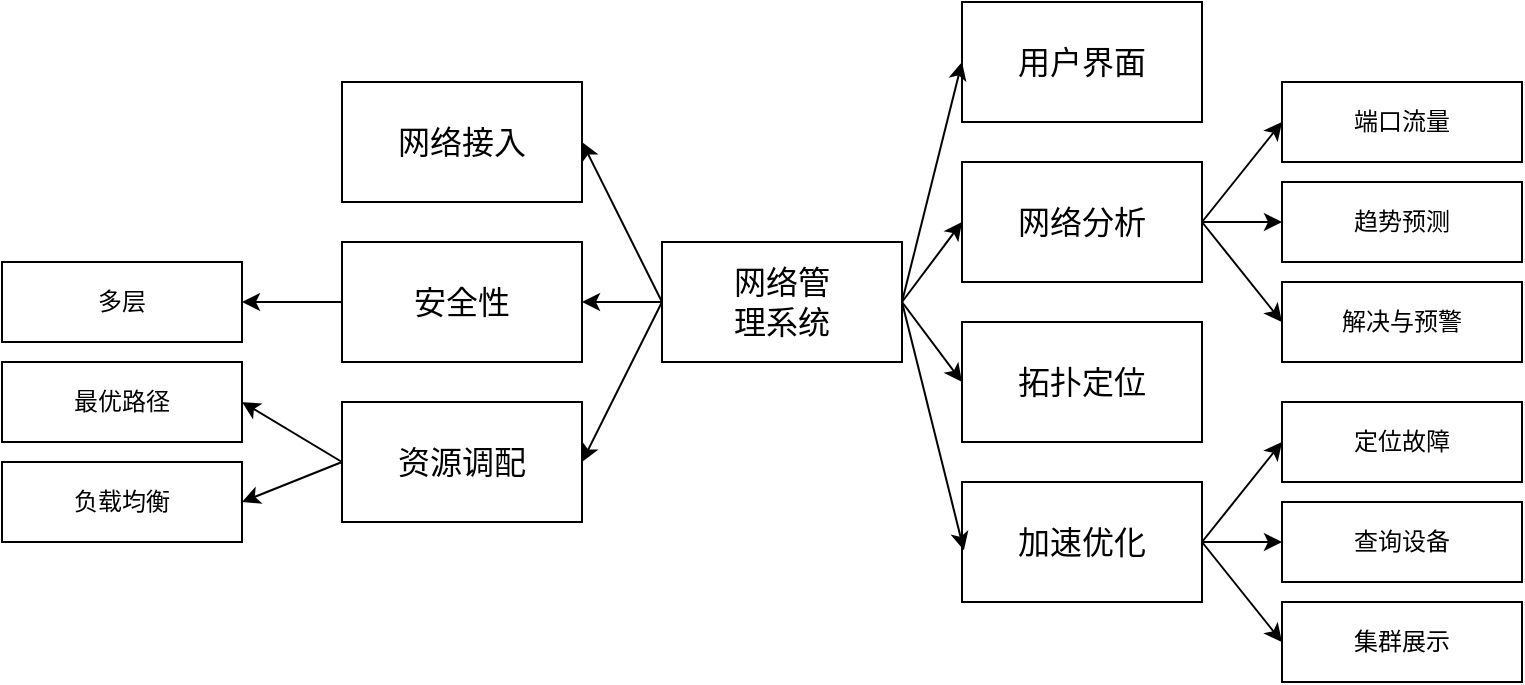 <mxfile version="14.1.7" type="github">
  <diagram id="gq1q3ddG7L9HmQMllKBU" name="Page-1">
    <mxGraphModel dx="1481" dy="479" grid="1" gridSize="10" guides="1" tooltips="1" connect="1" arrows="1" fold="1" page="1" pageScale="1" pageWidth="827" pageHeight="1169" math="0" shadow="0">
      <root>
        <mxCell id="0" />
        <mxCell id="1" parent="0" />
        <mxCell id="pQrO1s0kcfmX7lAv2vVk-1" value="" style="rounded=0;whiteSpace=wrap;html=1;" parent="1" vertex="1">
          <mxGeometry x="100" y="150" width="120" height="60" as="geometry" />
        </mxCell>
        <mxCell id="pQrO1s0kcfmX7lAv2vVk-2" value="&lt;font style=&quot;font-size: 16px&quot;&gt;网络接入&lt;/font&gt;" style="text;html=1;strokeColor=none;fillColor=none;align=center;verticalAlign=middle;whiteSpace=wrap;rounded=0;" parent="1" vertex="1">
          <mxGeometry x="125" y="170" width="70" height="20" as="geometry" />
        </mxCell>
        <mxCell id="pQrO1s0kcfmX7lAv2vVk-4" value="" style="rounded=0;whiteSpace=wrap;html=1;" parent="1" vertex="1">
          <mxGeometry x="100" y="230" width="120" height="60" as="geometry" />
        </mxCell>
        <mxCell id="pQrO1s0kcfmX7lAv2vVk-5" value="" style="rounded=0;whiteSpace=wrap;html=1;" parent="1" vertex="1">
          <mxGeometry x="100" y="310" width="120" height="60" as="geometry" />
        </mxCell>
        <mxCell id="pQrO1s0kcfmX7lAv2vVk-9" value="&lt;font size=&quot;3&quot;&gt;安全性&lt;/font&gt;" style="text;html=1;strokeColor=none;fillColor=none;align=center;verticalAlign=middle;whiteSpace=wrap;rounded=0;" parent="1" vertex="1">
          <mxGeometry x="125" y="250" width="70" height="20" as="geometry" />
        </mxCell>
        <mxCell id="pQrO1s0kcfmX7lAv2vVk-10" value="&lt;font size=&quot;3&quot;&gt;资源调配&lt;/font&gt;" style="text;html=1;strokeColor=none;fillColor=none;align=center;verticalAlign=middle;whiteSpace=wrap;rounded=0;" parent="1" vertex="1">
          <mxGeometry x="125" y="330" width="70" height="20" as="geometry" />
        </mxCell>
        <mxCell id="pQrO1s0kcfmX7lAv2vVk-12" value="" style="rounded=0;whiteSpace=wrap;html=1;" parent="1" vertex="1">
          <mxGeometry x="410" y="110" width="120" height="60" as="geometry" />
        </mxCell>
        <mxCell id="pQrO1s0kcfmX7lAv2vVk-13" value="&lt;font size=&quot;3&quot;&gt;用户界面&lt;/font&gt;" style="text;html=1;strokeColor=none;fillColor=none;align=center;verticalAlign=middle;whiteSpace=wrap;rounded=0;" parent="1" vertex="1">
          <mxGeometry x="435" y="130" width="70" height="20" as="geometry" />
        </mxCell>
        <mxCell id="pQrO1s0kcfmX7lAv2vVk-14" value="" style="rounded=0;whiteSpace=wrap;html=1;" parent="1" vertex="1">
          <mxGeometry x="410" y="190" width="120" height="60" as="geometry" />
        </mxCell>
        <mxCell id="pQrO1s0kcfmX7lAv2vVk-15" value="" style="rounded=0;whiteSpace=wrap;html=1;" parent="1" vertex="1">
          <mxGeometry x="410" y="270" width="120" height="60" as="geometry" />
        </mxCell>
        <mxCell id="pQrO1s0kcfmX7lAv2vVk-16" value="&lt;font size=&quot;3&quot;&gt;网络分析&lt;/font&gt;" style="text;html=1;strokeColor=none;fillColor=none;align=center;verticalAlign=middle;whiteSpace=wrap;rounded=0;" parent="1" vertex="1">
          <mxGeometry x="435" y="210" width="70" height="20" as="geometry" />
        </mxCell>
        <mxCell id="pQrO1s0kcfmX7lAv2vVk-17" value="&lt;font size=&quot;3&quot;&gt;拓扑定位&lt;/font&gt;" style="text;html=1;strokeColor=none;fillColor=none;align=center;verticalAlign=middle;whiteSpace=wrap;rounded=0;" parent="1" vertex="1">
          <mxGeometry x="435" y="290" width="70" height="20" as="geometry" />
        </mxCell>
        <mxCell id="pQrO1s0kcfmX7lAv2vVk-18" value="" style="rounded=0;whiteSpace=wrap;html=1;" parent="1" vertex="1">
          <mxGeometry x="410" y="350" width="120" height="60" as="geometry" />
        </mxCell>
        <mxCell id="pQrO1s0kcfmX7lAv2vVk-22" value="&lt;font size=&quot;3&quot;&gt;加速优化&lt;/font&gt;" style="text;html=1;strokeColor=none;fillColor=none;align=center;verticalAlign=middle;whiteSpace=wrap;rounded=0;" parent="1" vertex="1">
          <mxGeometry x="435" y="370" width="70" height="20" as="geometry" />
        </mxCell>
        <mxCell id="pQrO1s0kcfmX7lAv2vVk-23" value="" style="rounded=0;whiteSpace=wrap;html=1;" parent="1" vertex="1">
          <mxGeometry x="260" y="230" width="120" height="60" as="geometry" />
        </mxCell>
        <mxCell id="pQrO1s0kcfmX7lAv2vVk-24" value="&lt;font style=&quot;font-size: 16px&quot;&gt;网络管&lt;br&gt;理系统&lt;/font&gt;" style="text;html=1;strokeColor=none;fillColor=none;align=center;verticalAlign=middle;whiteSpace=wrap;rounded=0;" parent="1" vertex="1">
          <mxGeometry x="270" y="250" width="100" height="20" as="geometry" />
        </mxCell>
        <mxCell id="p54s19I99GkX8DgVFZ7Z-1" value="" style="endArrow=classic;html=1;entryX=0;entryY=0.5;entryDx=0;entryDy=0;exitX=1;exitY=0.5;exitDx=0;exitDy=0;" edge="1" parent="1" source="pQrO1s0kcfmX7lAv2vVk-23" target="pQrO1s0kcfmX7lAv2vVk-12">
          <mxGeometry width="50" height="50" relative="1" as="geometry">
            <mxPoint x="377" y="361" as="sourcePoint" />
            <mxPoint x="427" y="311" as="targetPoint" />
          </mxGeometry>
        </mxCell>
        <mxCell id="p54s19I99GkX8DgVFZ7Z-3" value="" style="endArrow=classic;html=1;exitX=1;exitY=0.5;exitDx=0;exitDy=0;entryX=0;entryY=0.5;entryDx=0;entryDy=0;" edge="1" parent="1" source="pQrO1s0kcfmX7lAv2vVk-23" target="pQrO1s0kcfmX7lAv2vVk-14">
          <mxGeometry width="50" height="50" relative="1" as="geometry">
            <mxPoint x="395" y="253" as="sourcePoint" />
            <mxPoint x="445" y="203" as="targetPoint" />
          </mxGeometry>
        </mxCell>
        <mxCell id="p54s19I99GkX8DgVFZ7Z-4" value="" style="endArrow=classic;html=1;exitX=1;exitY=0.5;exitDx=0;exitDy=0;entryX=0;entryY=0.5;entryDx=0;entryDy=0;" edge="1" parent="1" source="pQrO1s0kcfmX7lAv2vVk-23" target="pQrO1s0kcfmX7lAv2vVk-15">
          <mxGeometry width="50" height="50" relative="1" as="geometry">
            <mxPoint x="390" y="270" as="sourcePoint" />
            <mxPoint x="420" y="230" as="targetPoint" />
          </mxGeometry>
        </mxCell>
        <mxCell id="p54s19I99GkX8DgVFZ7Z-5" value="" style="endArrow=classic;html=1;exitX=1;exitY=0.5;exitDx=0;exitDy=0;entryX=0.008;entryY=0.569;entryDx=0;entryDy=0;entryPerimeter=0;" edge="1" parent="1" source="pQrO1s0kcfmX7lAv2vVk-23" target="pQrO1s0kcfmX7lAv2vVk-18">
          <mxGeometry width="50" height="50" relative="1" as="geometry">
            <mxPoint x="390" y="270" as="sourcePoint" />
            <mxPoint x="420" y="310" as="targetPoint" />
          </mxGeometry>
        </mxCell>
        <mxCell id="p54s19I99GkX8DgVFZ7Z-6" value="" style="endArrow=classic;html=1;entryX=1;entryY=0.5;entryDx=0;entryDy=0;exitX=0;exitY=0.5;exitDx=0;exitDy=0;" edge="1" parent="1" source="pQrO1s0kcfmX7lAv2vVk-23" target="pQrO1s0kcfmX7lAv2vVk-1">
          <mxGeometry width="50" height="50" relative="1" as="geometry">
            <mxPoint x="220" y="312" as="sourcePoint" />
            <mxPoint x="270" y="262" as="targetPoint" />
          </mxGeometry>
        </mxCell>
        <mxCell id="p54s19I99GkX8DgVFZ7Z-7" value="" style="endArrow=classic;html=1;entryX=1;entryY=0.5;entryDx=0;entryDy=0;exitX=0;exitY=0.5;exitDx=0;exitDy=0;" edge="1" parent="1" source="pQrO1s0kcfmX7lAv2vVk-23" target="pQrO1s0kcfmX7lAv2vVk-4">
          <mxGeometry width="50" height="50" relative="1" as="geometry">
            <mxPoint x="220" y="312" as="sourcePoint" />
            <mxPoint x="270" y="262" as="targetPoint" />
          </mxGeometry>
        </mxCell>
        <mxCell id="p54s19I99GkX8DgVFZ7Z-8" value="" style="endArrow=classic;html=1;entryX=1;entryY=0.5;entryDx=0;entryDy=0;exitX=0;exitY=0.5;exitDx=0;exitDy=0;" edge="1" parent="1" source="pQrO1s0kcfmX7lAv2vVk-23" target="pQrO1s0kcfmX7lAv2vVk-5">
          <mxGeometry width="50" height="50" relative="1" as="geometry">
            <mxPoint x="263" y="312" as="sourcePoint" />
            <mxPoint x="270" y="262" as="targetPoint" />
          </mxGeometry>
        </mxCell>
        <mxCell id="p54s19I99GkX8DgVFZ7Z-13" value="" style="rounded=0;whiteSpace=wrap;html=1;" vertex="1" parent="1">
          <mxGeometry x="570" y="360" width="120" height="40" as="geometry" />
        </mxCell>
        <mxCell id="p54s19I99GkX8DgVFZ7Z-17" value="" style="rounded=0;whiteSpace=wrap;html=1;" vertex="1" parent="1">
          <mxGeometry x="570" y="410" width="120" height="40" as="geometry" />
        </mxCell>
        <mxCell id="p54s19I99GkX8DgVFZ7Z-18" value="" style="rounded=0;whiteSpace=wrap;html=1;" vertex="1" parent="1">
          <mxGeometry x="570" y="310" width="120" height="40" as="geometry" />
        </mxCell>
        <mxCell id="p54s19I99GkX8DgVFZ7Z-19" value="" style="rounded=0;whiteSpace=wrap;html=1;" vertex="1" parent="1">
          <mxGeometry x="570" y="200" width="120" height="40" as="geometry" />
        </mxCell>
        <mxCell id="p54s19I99GkX8DgVFZ7Z-20" value="" style="rounded=0;whiteSpace=wrap;html=1;" vertex="1" parent="1">
          <mxGeometry x="570" y="150" width="120" height="40" as="geometry" />
        </mxCell>
        <mxCell id="p54s19I99GkX8DgVFZ7Z-21" value="" style="rounded=0;whiteSpace=wrap;html=1;" vertex="1" parent="1">
          <mxGeometry x="570" y="250" width="120" height="40" as="geometry" />
        </mxCell>
        <mxCell id="p54s19I99GkX8DgVFZ7Z-22" value="" style="rounded=0;whiteSpace=wrap;html=1;" vertex="1" parent="1">
          <mxGeometry x="-70" y="340" width="120" height="40" as="geometry" />
        </mxCell>
        <mxCell id="p54s19I99GkX8DgVFZ7Z-23" value="" style="rounded=0;whiteSpace=wrap;html=1;" vertex="1" parent="1">
          <mxGeometry x="-70" y="240" width="120" height="40" as="geometry" />
        </mxCell>
        <mxCell id="p54s19I99GkX8DgVFZ7Z-24" value="" style="rounded=0;whiteSpace=wrap;html=1;" vertex="1" parent="1">
          <mxGeometry x="-70" y="290" width="120" height="40" as="geometry" />
        </mxCell>
        <mxCell id="p54s19I99GkX8DgVFZ7Z-25" value="端口流量" style="text;html=1;strokeColor=none;fillColor=none;align=center;verticalAlign=middle;whiteSpace=wrap;rounded=0;" vertex="1" parent="1">
          <mxGeometry x="590" y="160" width="80" height="20" as="geometry" />
        </mxCell>
        <mxCell id="p54s19I99GkX8DgVFZ7Z-26" value="趋势预测" style="text;html=1;strokeColor=none;fillColor=none;align=center;verticalAlign=middle;whiteSpace=wrap;rounded=0;" vertex="1" parent="1">
          <mxGeometry x="590" y="210" width="80" height="20" as="geometry" />
        </mxCell>
        <mxCell id="p54s19I99GkX8DgVFZ7Z-27" value="解决与预警" style="text;html=1;strokeColor=none;fillColor=none;align=center;verticalAlign=middle;whiteSpace=wrap;rounded=0;" vertex="1" parent="1">
          <mxGeometry x="590" y="260" width="80" height="20" as="geometry" />
        </mxCell>
        <mxCell id="p54s19I99GkX8DgVFZ7Z-28" value="定位故障" style="text;html=1;strokeColor=none;fillColor=none;align=center;verticalAlign=middle;whiteSpace=wrap;rounded=0;" vertex="1" parent="1">
          <mxGeometry x="590" y="320" width="80" height="20" as="geometry" />
        </mxCell>
        <mxCell id="p54s19I99GkX8DgVFZ7Z-29" value="查询设备" style="text;html=1;strokeColor=none;fillColor=none;align=center;verticalAlign=middle;whiteSpace=wrap;rounded=0;" vertex="1" parent="1">
          <mxGeometry x="590" y="370" width="80" height="20" as="geometry" />
        </mxCell>
        <mxCell id="p54s19I99GkX8DgVFZ7Z-30" value="集群展示" style="text;html=1;strokeColor=none;fillColor=none;align=center;verticalAlign=middle;whiteSpace=wrap;rounded=0;" vertex="1" parent="1">
          <mxGeometry x="590" y="420" width="80" height="20" as="geometry" />
        </mxCell>
        <mxCell id="p54s19I99GkX8DgVFZ7Z-31" value="多层" style="text;html=1;strokeColor=none;fillColor=none;align=center;verticalAlign=middle;whiteSpace=wrap;rounded=0;" vertex="1" parent="1">
          <mxGeometry x="-50" y="250" width="80" height="20" as="geometry" />
        </mxCell>
        <mxCell id="p54s19I99GkX8DgVFZ7Z-32" value="最优路径" style="text;html=1;strokeColor=none;fillColor=none;align=center;verticalAlign=middle;whiteSpace=wrap;rounded=0;" vertex="1" parent="1">
          <mxGeometry x="-50" y="300" width="80" height="20" as="geometry" />
        </mxCell>
        <mxCell id="p54s19I99GkX8DgVFZ7Z-33" value="负载均衡" style="text;html=1;strokeColor=none;fillColor=none;align=center;verticalAlign=middle;whiteSpace=wrap;rounded=0;" vertex="1" parent="1">
          <mxGeometry x="-50" y="350" width="80" height="20" as="geometry" />
        </mxCell>
        <mxCell id="p54s19I99GkX8DgVFZ7Z-34" value="" style="endArrow=classic;html=1;exitX=0;exitY=0.5;exitDx=0;exitDy=0;" edge="1" parent="1" source="pQrO1s0kcfmX7lAv2vVk-4">
          <mxGeometry width="50" height="50" relative="1" as="geometry">
            <mxPoint x="20" y="290" as="sourcePoint" />
            <mxPoint x="50" y="260" as="targetPoint" />
          </mxGeometry>
        </mxCell>
        <mxCell id="p54s19I99GkX8DgVFZ7Z-35" value="" style="endArrow=classic;html=1;exitX=0;exitY=0.5;exitDx=0;exitDy=0;entryX=1;entryY=0.5;entryDx=0;entryDy=0;" edge="1" parent="1" source="pQrO1s0kcfmX7lAv2vVk-5" target="p54s19I99GkX8DgVFZ7Z-24">
          <mxGeometry width="50" height="50" relative="1" as="geometry">
            <mxPoint x="110" y="270" as="sourcePoint" />
            <mxPoint x="60" y="270" as="targetPoint" />
          </mxGeometry>
        </mxCell>
        <mxCell id="p54s19I99GkX8DgVFZ7Z-36" value="" style="endArrow=classic;html=1;exitX=0;exitY=0.5;exitDx=0;exitDy=0;entryX=1;entryY=0.5;entryDx=0;entryDy=0;" edge="1" parent="1" source="pQrO1s0kcfmX7lAv2vVk-5" target="p54s19I99GkX8DgVFZ7Z-22">
          <mxGeometry width="50" height="50" relative="1" as="geometry">
            <mxPoint x="110" y="350" as="sourcePoint" />
            <mxPoint x="60" y="320" as="targetPoint" />
          </mxGeometry>
        </mxCell>
        <mxCell id="p54s19I99GkX8DgVFZ7Z-37" value="" style="endArrow=classic;html=1;entryX=0;entryY=0.5;entryDx=0;entryDy=0;exitX=1;exitY=0.5;exitDx=0;exitDy=0;" edge="1" parent="1" source="pQrO1s0kcfmX7lAv2vVk-14" target="p54s19I99GkX8DgVFZ7Z-20">
          <mxGeometry width="50" height="50" relative="1" as="geometry">
            <mxPoint x="420" y="290" as="sourcePoint" />
            <mxPoint x="470" y="240" as="targetPoint" />
          </mxGeometry>
        </mxCell>
        <mxCell id="p54s19I99GkX8DgVFZ7Z-38" value="" style="endArrow=classic;html=1;entryX=0;entryY=0.5;entryDx=0;entryDy=0;exitX=1;exitY=0.5;exitDx=0;exitDy=0;" edge="1" parent="1" source="pQrO1s0kcfmX7lAv2vVk-14" target="p54s19I99GkX8DgVFZ7Z-19">
          <mxGeometry width="50" height="50" relative="1" as="geometry">
            <mxPoint x="540" y="230" as="sourcePoint" />
            <mxPoint x="580" y="180" as="targetPoint" />
          </mxGeometry>
        </mxCell>
        <mxCell id="p54s19I99GkX8DgVFZ7Z-39" value="" style="endArrow=classic;html=1;entryX=0;entryY=0.5;entryDx=0;entryDy=0;exitX=1;exitY=0.5;exitDx=0;exitDy=0;" edge="1" parent="1" source="pQrO1s0kcfmX7lAv2vVk-14" target="p54s19I99GkX8DgVFZ7Z-21">
          <mxGeometry width="50" height="50" relative="1" as="geometry">
            <mxPoint x="540" y="230" as="sourcePoint" />
            <mxPoint x="580" y="230" as="targetPoint" />
          </mxGeometry>
        </mxCell>
        <mxCell id="p54s19I99GkX8DgVFZ7Z-40" value="" style="endArrow=classic;html=1;entryX=0;entryY=0.5;entryDx=0;entryDy=0;exitX=1;exitY=0.5;exitDx=0;exitDy=0;" edge="1" parent="1" source="pQrO1s0kcfmX7lAv2vVk-18" target="p54s19I99GkX8DgVFZ7Z-18">
          <mxGeometry width="50" height="50" relative="1" as="geometry">
            <mxPoint x="540" y="230" as="sourcePoint" />
            <mxPoint x="580" y="280" as="targetPoint" />
          </mxGeometry>
        </mxCell>
        <mxCell id="p54s19I99GkX8DgVFZ7Z-41" value="" style="endArrow=classic;html=1;entryX=0;entryY=0.5;entryDx=0;entryDy=0;exitX=1;exitY=0.5;exitDx=0;exitDy=0;" edge="1" parent="1" source="pQrO1s0kcfmX7lAv2vVk-18" target="p54s19I99GkX8DgVFZ7Z-13">
          <mxGeometry width="50" height="50" relative="1" as="geometry">
            <mxPoint x="540" y="390" as="sourcePoint" />
            <mxPoint x="580" y="340" as="targetPoint" />
          </mxGeometry>
        </mxCell>
        <mxCell id="p54s19I99GkX8DgVFZ7Z-42" value="" style="endArrow=classic;html=1;entryX=0;entryY=0.5;entryDx=0;entryDy=0;exitX=1;exitY=0.5;exitDx=0;exitDy=0;" edge="1" parent="1" source="pQrO1s0kcfmX7lAv2vVk-18" target="p54s19I99GkX8DgVFZ7Z-17">
          <mxGeometry width="50" height="50" relative="1" as="geometry">
            <mxPoint x="540" y="390" as="sourcePoint" />
            <mxPoint x="580" y="390" as="targetPoint" />
          </mxGeometry>
        </mxCell>
      </root>
    </mxGraphModel>
  </diagram>
</mxfile>
